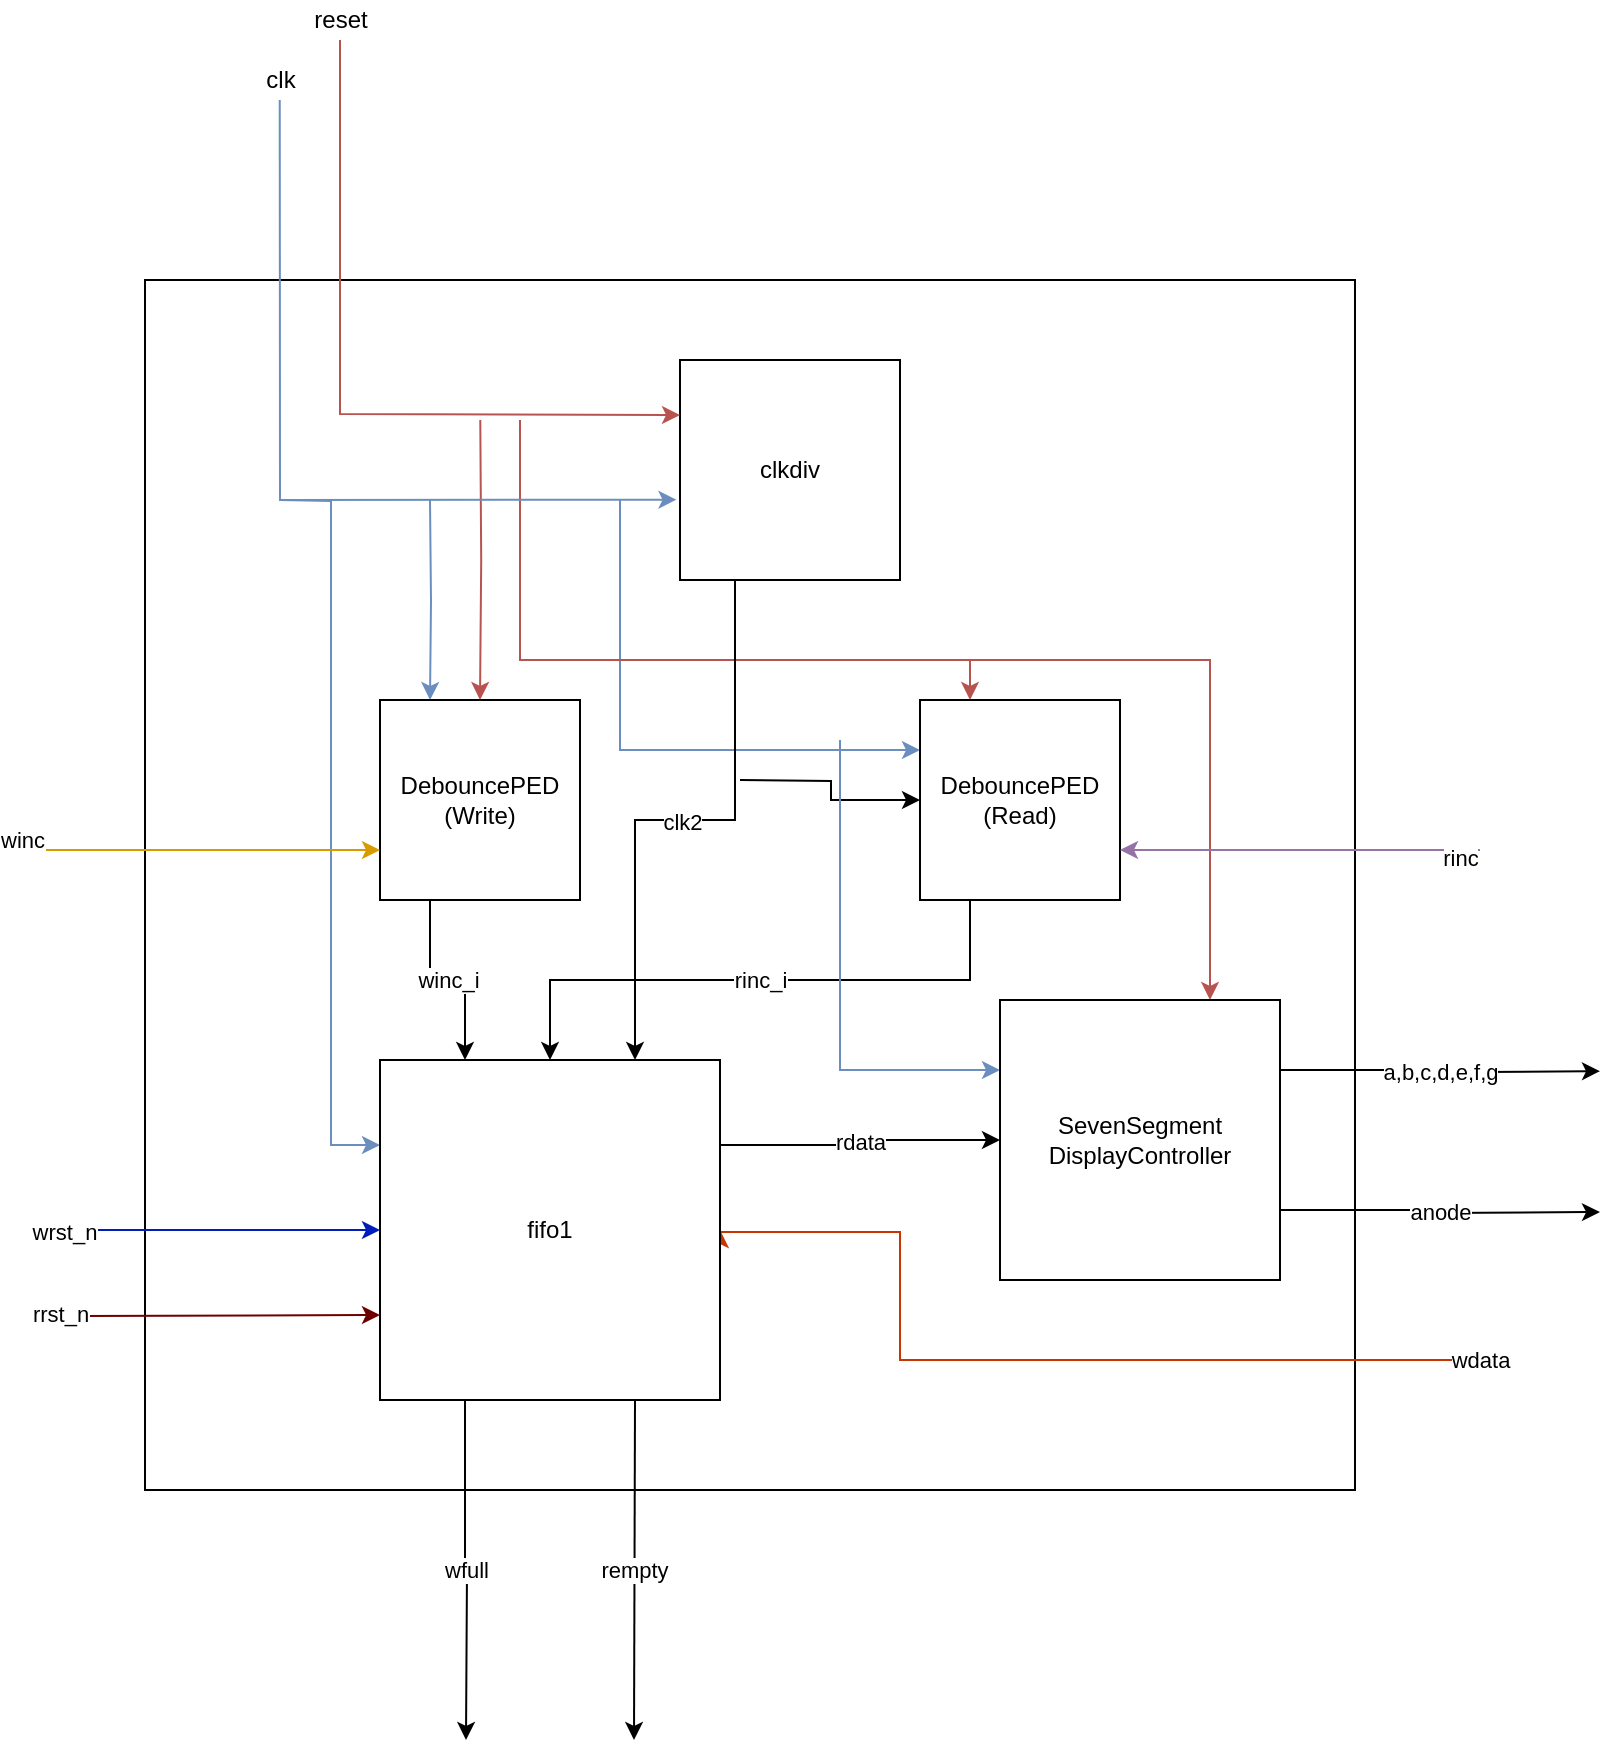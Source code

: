 <mxfile version="15.8.3" type="device"><diagram id="0VLmnraNV_3HOnbxntiV" name="Page-1"><mxGraphModel dx="782" dy="379" grid="1" gridSize="10" guides="1" tooltips="1" connect="1" arrows="1" fold="1" page="1" pageScale="1" pageWidth="850" pageHeight="1100" math="0" shadow="0"><root><mxCell id="0"/><mxCell id="1" parent="0"/><mxCell id="tlRgy-Rb4RvaJr45S-Fj-1" value="" style="whiteSpace=wrap;html=1;aspect=fixed;" parent="1" vertex="1"><mxGeometry x="112.5" y="190" width="605" height="605" as="geometry"/></mxCell><mxCell id="evUngKDT2KkXiYhliTdg-9" style="edgeStyle=orthogonalEdgeStyle;rounded=0;orthogonalLoop=1;jettySize=auto;html=1;entryX=0.25;entryY=0;entryDx=0;entryDy=0;fillColor=#dae8fc;strokeColor=#6c8ebf;" parent="1" target="tlRgy-Rb4RvaJr45S-Fj-2" edge="1"><mxGeometry relative="1" as="geometry"><mxPoint x="255" y="300" as="sourcePoint"/></mxGeometry></mxCell><mxCell id="evUngKDT2KkXiYhliTdg-21" style="edgeStyle=orthogonalEdgeStyle;rounded=0;orthogonalLoop=1;jettySize=auto;html=1;exitX=0.5;exitY=0;exitDx=0;exitDy=0;entryX=0.5;entryY=0;entryDx=0;entryDy=0;fillColor=#f8cecc;strokeColor=#b85450;" parent="1" target="tlRgy-Rb4RvaJr45S-Fj-2" edge="1"><mxGeometry relative="1" as="geometry"><mxPoint x="280.143" y="260.0" as="sourcePoint"/></mxGeometry></mxCell><mxCell id="evUngKDT2KkXiYhliTdg-26" value="winc_i" style="edgeStyle=orthogonalEdgeStyle;rounded=0;orthogonalLoop=1;jettySize=auto;html=1;exitX=0.25;exitY=1;exitDx=0;exitDy=0;entryX=0.25;entryY=0;entryDx=0;entryDy=0;" parent="1" source="tlRgy-Rb4RvaJr45S-Fj-2" target="evUngKDT2KkXiYhliTdg-2" edge="1"><mxGeometry relative="1" as="geometry"/></mxCell><mxCell id="tlRgy-Rb4RvaJr45S-Fj-2" value="DebouncePED&lt;br&gt;(Write)" style="whiteSpace=wrap;html=1;aspect=fixed;" parent="1" vertex="1"><mxGeometry x="230" y="400" width="100" height="100" as="geometry"/></mxCell><mxCell id="evUngKDT2KkXiYhliTdg-11" style="edgeStyle=orthogonalEdgeStyle;rounded=0;orthogonalLoop=1;jettySize=auto;html=1;exitX=0;exitY=0.25;exitDx=0;exitDy=0;entryX=0;entryY=0.25;entryDx=0;entryDy=0;fillColor=#dae8fc;strokeColor=#6c8ebf;" parent="1" target="tlRgy-Rb4RvaJr45S-Fj-3" edge="1"><mxGeometry relative="1" as="geometry"><mxPoint x="350" y="300.0" as="sourcePoint"/><Array as="points"><mxPoint x="350" y="425"/></Array></mxGeometry></mxCell><mxCell id="evUngKDT2KkXiYhliTdg-22" style="edgeStyle=orthogonalEdgeStyle;rounded=0;orthogonalLoop=1;jettySize=auto;html=1;exitX=0.25;exitY=0;exitDx=0;exitDy=0;entryX=0.25;entryY=0;entryDx=0;entryDy=0;fillColor=#f8cecc;strokeColor=#b85450;" parent="1" target="tlRgy-Rb4RvaJr45S-Fj-3" edge="1"><mxGeometry relative="1" as="geometry"><mxPoint x="300" y="260.0" as="sourcePoint"/><Array as="points"><mxPoint x="300" y="380"/><mxPoint x="525" y="380"/></Array></mxGeometry></mxCell><mxCell id="evUngKDT2KkXiYhliTdg-27" value="rinc_i" style="edgeStyle=orthogonalEdgeStyle;rounded=0;orthogonalLoop=1;jettySize=auto;html=1;exitX=0.25;exitY=1;exitDx=0;exitDy=0;" parent="1" source="tlRgy-Rb4RvaJr45S-Fj-3" target="evUngKDT2KkXiYhliTdg-2" edge="1"><mxGeometry relative="1" as="geometry"/></mxCell><mxCell id="uq5OzOxwGF9xU873pdeM-1" style="edgeStyle=orthogonalEdgeStyle;rounded=0;orthogonalLoop=1;jettySize=auto;html=1;exitX=0;exitY=0.5;exitDx=0;exitDy=0;entryX=0;entryY=0.5;entryDx=0;entryDy=0;" edge="1" parent="1" target="tlRgy-Rb4RvaJr45S-Fj-3"><mxGeometry relative="1" as="geometry"><mxPoint x="410" y="440" as="sourcePoint"/></mxGeometry></mxCell><mxCell id="tlRgy-Rb4RvaJr45S-Fj-3" value="DebouncePED&lt;br&gt;(Read)" style="whiteSpace=wrap;html=1;aspect=fixed;" parent="1" vertex="1"><mxGeometry x="500" y="400" width="100" height="100" as="geometry"/></mxCell><mxCell id="evUngKDT2KkXiYhliTdg-24" style="edgeStyle=orthogonalEdgeStyle;rounded=0;orthogonalLoop=1;jettySize=auto;html=1;exitX=0.25;exitY=1;exitDx=0;exitDy=0;entryX=0.75;entryY=0;entryDx=0;entryDy=0;" parent="1" source="evUngKDT2KkXiYhliTdg-1" target="evUngKDT2KkXiYhliTdg-2" edge="1"><mxGeometry relative="1" as="geometry"><Array as="points"><mxPoint x="407" y="460"/><mxPoint x="357" y="460"/></Array></mxGeometry></mxCell><mxCell id="evUngKDT2KkXiYhliTdg-25" value="clk2" style="edgeLabel;html=1;align=center;verticalAlign=middle;resizable=0;points=[];" parent="evUngKDT2KkXiYhliTdg-24" vertex="1" connectable="0"><mxGeometry x="-0.81" y="1" relative="1" as="geometry"><mxPoint x="-28" y="93" as="offset"/></mxGeometry></mxCell><mxCell id="evUngKDT2KkXiYhliTdg-1" value="clkdiv" style="whiteSpace=wrap;html=1;aspect=fixed;" parent="1" vertex="1"><mxGeometry x="380" y="230" width="110" height="110" as="geometry"/></mxCell><mxCell id="evUngKDT2KkXiYhliTdg-12" style="edgeStyle=orthogonalEdgeStyle;rounded=0;orthogonalLoop=1;jettySize=auto;html=1;exitX=0;exitY=0.25;exitDx=0;exitDy=0;entryX=0;entryY=0.25;entryDx=0;entryDy=0;fillColor=#dae8fc;strokeColor=#6c8ebf;" parent="1" target="evUngKDT2KkXiYhliTdg-2" edge="1"><mxGeometry relative="1" as="geometry"><mxPoint x="180" y="300.0" as="sourcePoint"/></mxGeometry></mxCell><mxCell id="evUngKDT2KkXiYhliTdg-33" value="rdata" style="edgeStyle=orthogonalEdgeStyle;rounded=0;orthogonalLoop=1;jettySize=auto;html=1;exitX=1;exitY=0.25;exitDx=0;exitDy=0;entryX=0;entryY=0.5;entryDx=0;entryDy=0;" parent="1" source="evUngKDT2KkXiYhliTdg-2" target="evUngKDT2KkXiYhliTdg-3" edge="1"><mxGeometry relative="1" as="geometry"/></mxCell><mxCell id="evUngKDT2KkXiYhliTdg-37" value="wdata" style="edgeStyle=orthogonalEdgeStyle;rounded=0;orthogonalLoop=1;jettySize=auto;html=1;entryX=1;entryY=0.5;entryDx=0;entryDy=0;fillColor=#fa6800;strokeColor=#C73500;" parent="1" target="evUngKDT2KkXiYhliTdg-2" edge="1"><mxGeometry x="-1" y="10" relative="1" as="geometry"><mxPoint x="770" y="730" as="sourcePoint"/><Array as="points"><mxPoint x="490" y="730"/><mxPoint x="490" y="666"/></Array><mxPoint x="10" y="-10" as="offset"/></mxGeometry></mxCell><mxCell id="evUngKDT2KkXiYhliTdg-39" value="wfull" style="edgeStyle=orthogonalEdgeStyle;rounded=0;orthogonalLoop=1;jettySize=auto;html=1;exitX=0.25;exitY=1;exitDx=0;exitDy=0;" parent="1" source="evUngKDT2KkXiYhliTdg-2" edge="1"><mxGeometry relative="1" as="geometry"><mxPoint x="273" y="920" as="targetPoint"/></mxGeometry></mxCell><mxCell id="evUngKDT2KkXiYhliTdg-40" value="rempty" style="edgeStyle=orthogonalEdgeStyle;rounded=0;orthogonalLoop=1;jettySize=auto;html=1;exitX=0.75;exitY=1;exitDx=0;exitDy=0;" parent="1" source="evUngKDT2KkXiYhliTdg-2" edge="1"><mxGeometry relative="1" as="geometry"><mxPoint x="357" y="920" as="targetPoint"/></mxGeometry></mxCell><mxCell id="evUngKDT2KkXiYhliTdg-2" value="fifo1" style="whiteSpace=wrap;html=1;aspect=fixed;" parent="1" vertex="1"><mxGeometry x="230" y="580" width="170" height="170" as="geometry"/></mxCell><mxCell id="evUngKDT2KkXiYhliTdg-16" style="edgeStyle=orthogonalEdgeStyle;rounded=0;orthogonalLoop=1;jettySize=auto;html=1;entryX=0;entryY=0.25;entryDx=0;entryDy=0;fillColor=#dae8fc;strokeColor=#6c8ebf;" parent="1" target="evUngKDT2KkXiYhliTdg-3" edge="1"><mxGeometry relative="1" as="geometry"><mxPoint x="460" y="420" as="sourcePoint"/><Array as="points"><mxPoint x="460" y="585"/></Array></mxGeometry></mxCell><mxCell id="evUngKDT2KkXiYhliTdg-23" style="edgeStyle=orthogonalEdgeStyle;rounded=0;orthogonalLoop=1;jettySize=auto;html=1;exitX=0.75;exitY=0;exitDx=0;exitDy=0;entryX=0.75;entryY=0;entryDx=0;entryDy=0;fillColor=#f8cecc;strokeColor=#b85450;" parent="1" target="evUngKDT2KkXiYhliTdg-3" edge="1"><mxGeometry relative="1" as="geometry"><mxPoint x="470" y="380.0" as="sourcePoint"/><Array as="points"><mxPoint x="645" y="380"/></Array></mxGeometry></mxCell><mxCell id="evUngKDT2KkXiYhliTdg-41" value="a,b,c,d,e,f,g" style="edgeStyle=orthogonalEdgeStyle;rounded=0;orthogonalLoop=1;jettySize=auto;html=1;exitX=1;exitY=0.25;exitDx=0;exitDy=0;" parent="1" source="evUngKDT2KkXiYhliTdg-3" edge="1"><mxGeometry relative="1" as="geometry"><mxPoint x="840" y="585.571" as="targetPoint"/></mxGeometry></mxCell><mxCell id="evUngKDT2KkXiYhliTdg-42" value="anode" style="edgeStyle=orthogonalEdgeStyle;rounded=0;orthogonalLoop=1;jettySize=auto;html=1;exitX=1;exitY=0.75;exitDx=0;exitDy=0;" parent="1" source="evUngKDT2KkXiYhliTdg-3" edge="1"><mxGeometry relative="1" as="geometry"><mxPoint x="840" y="656" as="targetPoint"/></mxGeometry></mxCell><mxCell id="evUngKDT2KkXiYhliTdg-3" value="SevenSegment&lt;br&gt;DisplayController" style="whiteSpace=wrap;html=1;aspect=fixed;" parent="1" vertex="1"><mxGeometry x="540" y="550" width="140" height="140" as="geometry"/></mxCell><mxCell id="evUngKDT2KkXiYhliTdg-4" value="" style="endArrow=classic;html=1;rounded=0;entryX=-0.016;entryY=0.635;entryDx=0;entryDy=0;entryPerimeter=0;fillColor=#dae8fc;strokeColor=#6c8ebf;" parent="1" target="evUngKDT2KkXiYhliTdg-1" edge="1"><mxGeometry width="50" height="50" relative="1" as="geometry"><mxPoint x="179.87" y="130" as="sourcePoint"/><mxPoint x="179.29" y="290" as="targetPoint"/><Array as="points"><mxPoint x="179.87" y="100"/><mxPoint x="180" y="300"/></Array></mxGeometry></mxCell><mxCell id="evUngKDT2KkXiYhliTdg-5" value="clk" style="text;html=1;align=center;verticalAlign=middle;resizable=0;points=[];autosize=1;strokeColor=none;fillColor=none;" parent="1" vertex="1"><mxGeometry x="165" y="80" width="30" height="20" as="geometry"/></mxCell><mxCell id="evUngKDT2KkXiYhliTdg-18" value="" style="endArrow=classic;html=1;rounded=0;entryX=0;entryY=0.25;entryDx=0;entryDy=0;fillColor=#f8cecc;strokeColor=#b85450;" parent="1" target="evUngKDT2KkXiYhliTdg-1" edge="1"><mxGeometry width="50" height="50" relative="1" as="geometry"><mxPoint x="210" y="70" as="sourcePoint"/><mxPoint x="210" y="140" as="targetPoint"/><Array as="points"><mxPoint x="210" y="257"/></Array></mxGeometry></mxCell><mxCell id="evUngKDT2KkXiYhliTdg-19" value="reset" style="text;html=1;align=center;verticalAlign=middle;resizable=0;points=[];autosize=1;strokeColor=none;fillColor=none;" parent="1" vertex="1"><mxGeometry x="190" y="50" width="40" height="20" as="geometry"/></mxCell><mxCell id="evUngKDT2KkXiYhliTdg-28" value="" style="endArrow=classic;html=1;rounded=0;entryX=0;entryY=0.75;entryDx=0;entryDy=0;fillColor=#ffe6cc;strokeColor=#d79b00;" parent="1" target="tlRgy-Rb4RvaJr45S-Fj-2" edge="1"><mxGeometry width="50" height="50" relative="1" as="geometry"><mxPoint x="50" y="475" as="sourcePoint"/><mxPoint x="100" y="430" as="targetPoint"/></mxGeometry></mxCell><mxCell id="evUngKDT2KkXiYhliTdg-29" value="winc" style="edgeLabel;html=1;align=center;verticalAlign=middle;resizable=0;points=[];" parent="evUngKDT2KkXiYhliTdg-28" vertex="1" connectable="0"><mxGeometry x="-0.76" y="5" relative="1" as="geometry"><mxPoint x="-21" as="offset"/></mxGeometry></mxCell><mxCell id="evUngKDT2KkXiYhliTdg-30" value="" style="endArrow=classic;html=1;rounded=0;entryX=1;entryY=0.75;entryDx=0;entryDy=0;fillColor=#e1d5e7;strokeColor=#9673a6;" parent="1" target="tlRgy-Rb4RvaJr45S-Fj-3" edge="1"><mxGeometry width="50" height="50" relative="1" as="geometry"><mxPoint x="780" y="475" as="sourcePoint"/><mxPoint x="790" y="450" as="targetPoint"/></mxGeometry></mxCell><mxCell id="evUngKDT2KkXiYhliTdg-31" value="rinc" style="edgeLabel;html=1;align=center;verticalAlign=middle;resizable=0;points=[];" parent="evUngKDT2KkXiYhliTdg-30" vertex="1" connectable="0"><mxGeometry x="-0.557" y="4" relative="1" as="geometry"><mxPoint x="30" as="offset"/></mxGeometry></mxCell><mxCell id="evUngKDT2KkXiYhliTdg-34" value="" style="endArrow=classic;html=1;rounded=0;entryX=0;entryY=0.5;entryDx=0;entryDy=0;fillColor=#0050ef;strokeColor=#001DBC;" parent="1" target="evUngKDT2KkXiYhliTdg-2" edge="1"><mxGeometry width="50" height="50" relative="1" as="geometry"><mxPoint x="60" y="665" as="sourcePoint"/><mxPoint x="80" y="620" as="targetPoint"/></mxGeometry></mxCell><mxCell id="evUngKDT2KkXiYhliTdg-35" value="wrst_n" style="edgeLabel;html=1;align=center;verticalAlign=middle;resizable=0;points=[];" parent="evUngKDT2KkXiYhliTdg-34" vertex="1" connectable="0"><mxGeometry x="-0.864" y="-1" relative="1" as="geometry"><mxPoint as="offset"/></mxGeometry></mxCell><mxCell id="evUngKDT2KkXiYhliTdg-36" value="rrst_n" style="endArrow=classic;html=1;rounded=0;entryX=0;entryY=0.75;entryDx=0;entryDy=0;fillColor=#a20025;strokeColor=#6F0000;" parent="1" target="evUngKDT2KkXiYhliTdg-2" edge="1"><mxGeometry x="-1" y="10" width="50" height="50" relative="1" as="geometry"><mxPoint x="80" y="708" as="sourcePoint"/><mxPoint x="130" y="670" as="targetPoint"/><mxPoint x="-10" y="9" as="offset"/></mxGeometry></mxCell></root></mxGraphModel></diagram></mxfile>